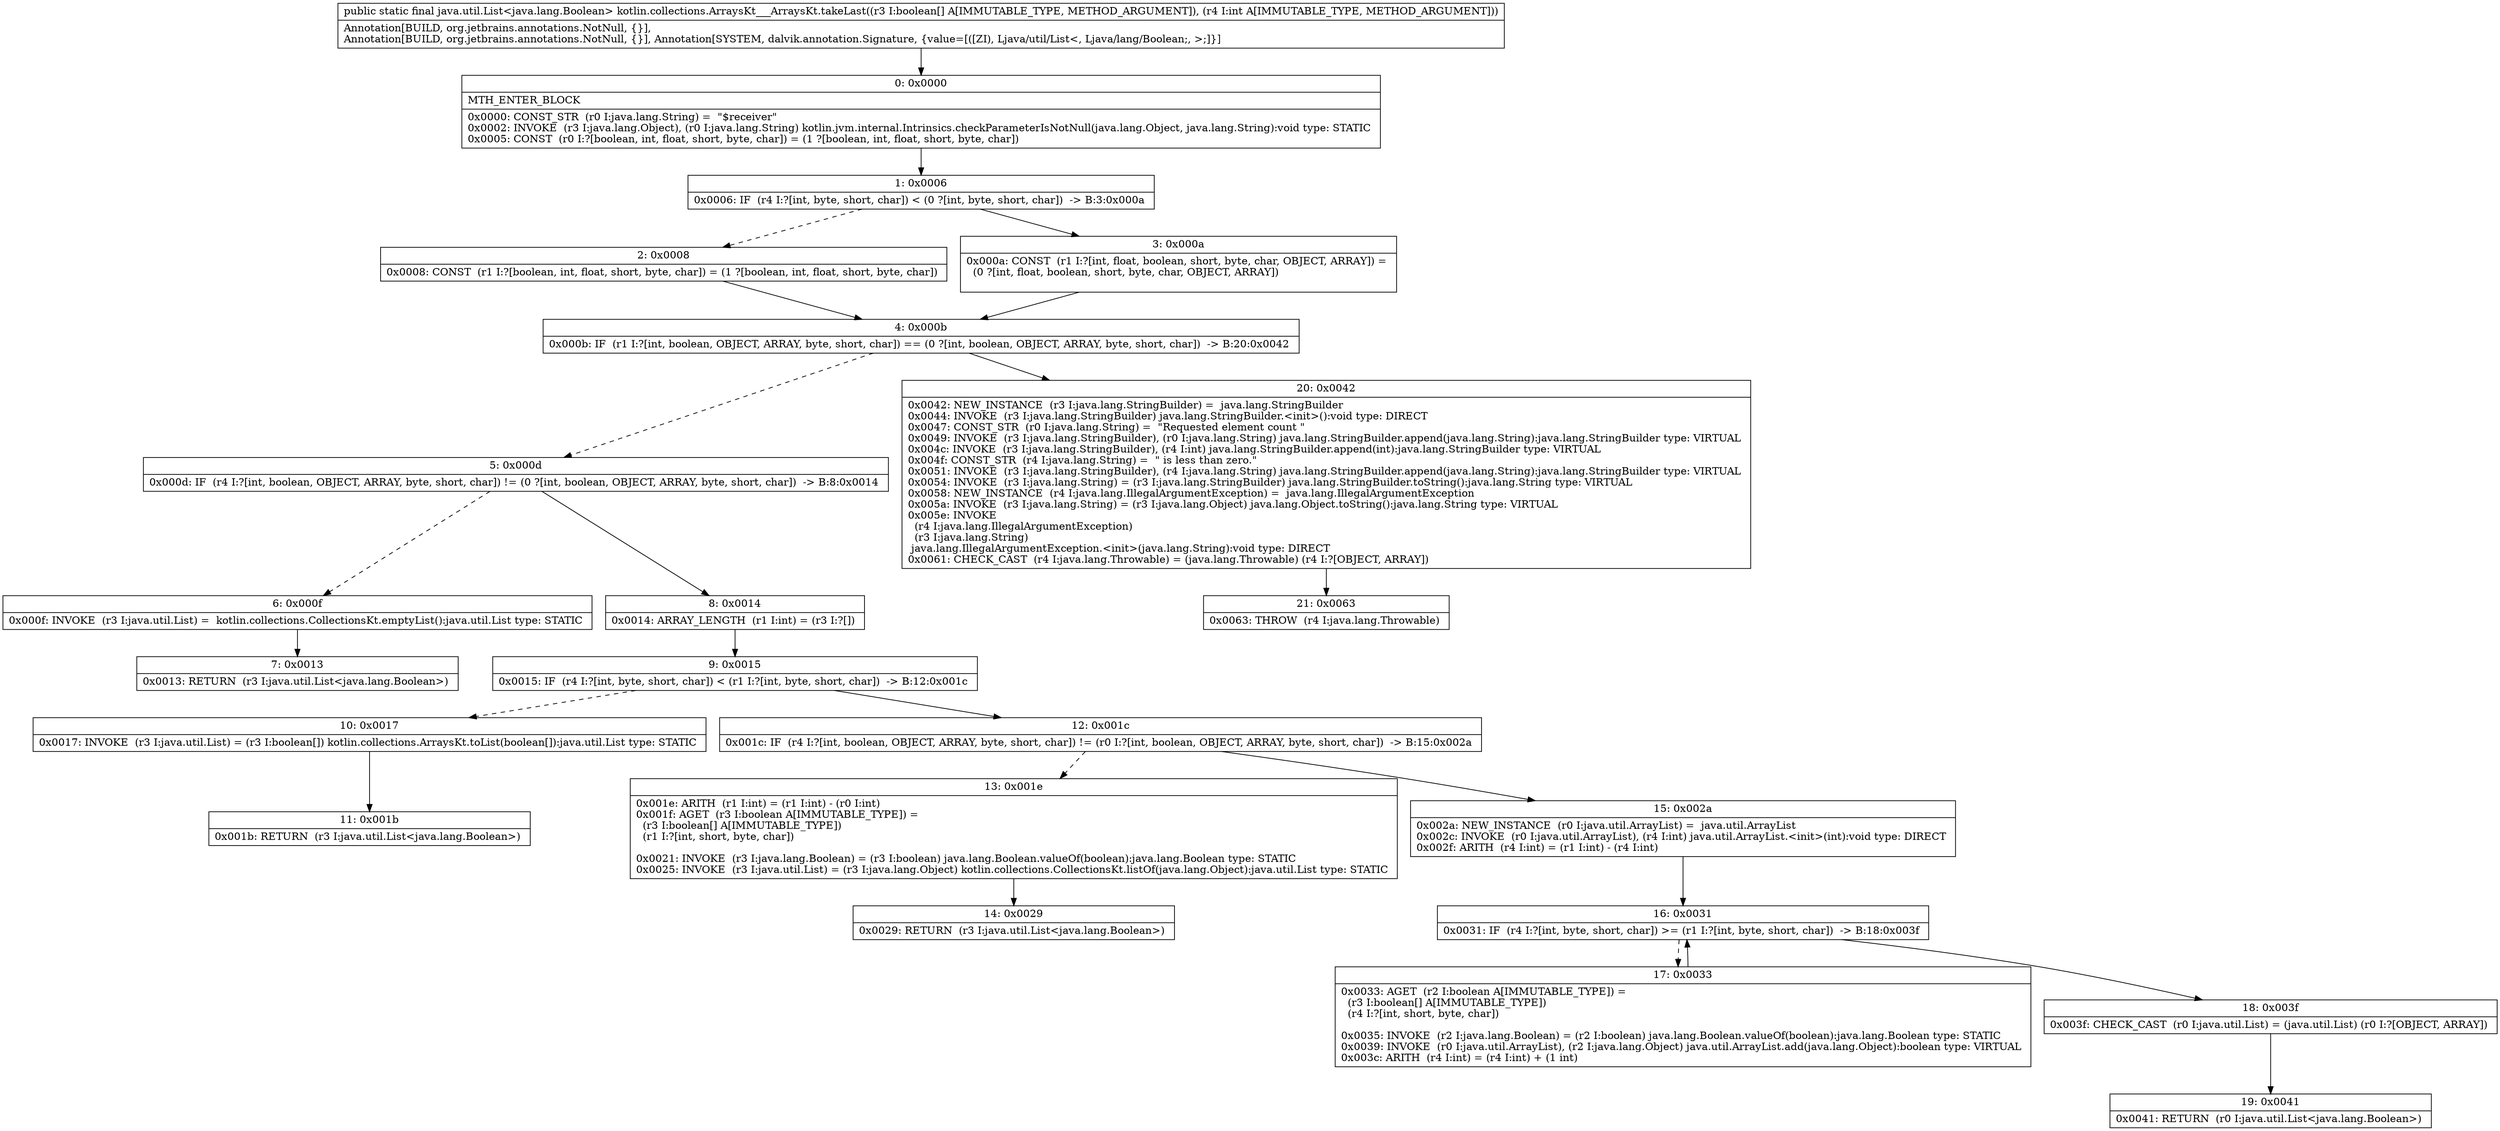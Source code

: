 digraph "CFG forkotlin.collections.ArraysKt___ArraysKt.takeLast([ZI)Ljava\/util\/List;" {
Node_0 [shape=record,label="{0\:\ 0x0000|MTH_ENTER_BLOCK\l|0x0000: CONST_STR  (r0 I:java.lang.String) =  \"$receiver\" \l0x0002: INVOKE  (r3 I:java.lang.Object), (r0 I:java.lang.String) kotlin.jvm.internal.Intrinsics.checkParameterIsNotNull(java.lang.Object, java.lang.String):void type: STATIC \l0x0005: CONST  (r0 I:?[boolean, int, float, short, byte, char]) = (1 ?[boolean, int, float, short, byte, char]) \l}"];
Node_1 [shape=record,label="{1\:\ 0x0006|0x0006: IF  (r4 I:?[int, byte, short, char]) \< (0 ?[int, byte, short, char])  \-\> B:3:0x000a \l}"];
Node_2 [shape=record,label="{2\:\ 0x0008|0x0008: CONST  (r1 I:?[boolean, int, float, short, byte, char]) = (1 ?[boolean, int, float, short, byte, char]) \l}"];
Node_3 [shape=record,label="{3\:\ 0x000a|0x000a: CONST  (r1 I:?[int, float, boolean, short, byte, char, OBJECT, ARRAY]) = \l  (0 ?[int, float, boolean, short, byte, char, OBJECT, ARRAY])\l \l}"];
Node_4 [shape=record,label="{4\:\ 0x000b|0x000b: IF  (r1 I:?[int, boolean, OBJECT, ARRAY, byte, short, char]) == (0 ?[int, boolean, OBJECT, ARRAY, byte, short, char])  \-\> B:20:0x0042 \l}"];
Node_5 [shape=record,label="{5\:\ 0x000d|0x000d: IF  (r4 I:?[int, boolean, OBJECT, ARRAY, byte, short, char]) != (0 ?[int, boolean, OBJECT, ARRAY, byte, short, char])  \-\> B:8:0x0014 \l}"];
Node_6 [shape=record,label="{6\:\ 0x000f|0x000f: INVOKE  (r3 I:java.util.List) =  kotlin.collections.CollectionsKt.emptyList():java.util.List type: STATIC \l}"];
Node_7 [shape=record,label="{7\:\ 0x0013|0x0013: RETURN  (r3 I:java.util.List\<java.lang.Boolean\>) \l}"];
Node_8 [shape=record,label="{8\:\ 0x0014|0x0014: ARRAY_LENGTH  (r1 I:int) = (r3 I:?[]) \l}"];
Node_9 [shape=record,label="{9\:\ 0x0015|0x0015: IF  (r4 I:?[int, byte, short, char]) \< (r1 I:?[int, byte, short, char])  \-\> B:12:0x001c \l}"];
Node_10 [shape=record,label="{10\:\ 0x0017|0x0017: INVOKE  (r3 I:java.util.List) = (r3 I:boolean[]) kotlin.collections.ArraysKt.toList(boolean[]):java.util.List type: STATIC \l}"];
Node_11 [shape=record,label="{11\:\ 0x001b|0x001b: RETURN  (r3 I:java.util.List\<java.lang.Boolean\>) \l}"];
Node_12 [shape=record,label="{12\:\ 0x001c|0x001c: IF  (r4 I:?[int, boolean, OBJECT, ARRAY, byte, short, char]) != (r0 I:?[int, boolean, OBJECT, ARRAY, byte, short, char])  \-\> B:15:0x002a \l}"];
Node_13 [shape=record,label="{13\:\ 0x001e|0x001e: ARITH  (r1 I:int) = (r1 I:int) \- (r0 I:int) \l0x001f: AGET  (r3 I:boolean A[IMMUTABLE_TYPE]) = \l  (r3 I:boolean[] A[IMMUTABLE_TYPE])\l  (r1 I:?[int, short, byte, char])\l \l0x0021: INVOKE  (r3 I:java.lang.Boolean) = (r3 I:boolean) java.lang.Boolean.valueOf(boolean):java.lang.Boolean type: STATIC \l0x0025: INVOKE  (r3 I:java.util.List) = (r3 I:java.lang.Object) kotlin.collections.CollectionsKt.listOf(java.lang.Object):java.util.List type: STATIC \l}"];
Node_14 [shape=record,label="{14\:\ 0x0029|0x0029: RETURN  (r3 I:java.util.List\<java.lang.Boolean\>) \l}"];
Node_15 [shape=record,label="{15\:\ 0x002a|0x002a: NEW_INSTANCE  (r0 I:java.util.ArrayList) =  java.util.ArrayList \l0x002c: INVOKE  (r0 I:java.util.ArrayList), (r4 I:int) java.util.ArrayList.\<init\>(int):void type: DIRECT \l0x002f: ARITH  (r4 I:int) = (r1 I:int) \- (r4 I:int) \l}"];
Node_16 [shape=record,label="{16\:\ 0x0031|0x0031: IF  (r4 I:?[int, byte, short, char]) \>= (r1 I:?[int, byte, short, char])  \-\> B:18:0x003f \l}"];
Node_17 [shape=record,label="{17\:\ 0x0033|0x0033: AGET  (r2 I:boolean A[IMMUTABLE_TYPE]) = \l  (r3 I:boolean[] A[IMMUTABLE_TYPE])\l  (r4 I:?[int, short, byte, char])\l \l0x0035: INVOKE  (r2 I:java.lang.Boolean) = (r2 I:boolean) java.lang.Boolean.valueOf(boolean):java.lang.Boolean type: STATIC \l0x0039: INVOKE  (r0 I:java.util.ArrayList), (r2 I:java.lang.Object) java.util.ArrayList.add(java.lang.Object):boolean type: VIRTUAL \l0x003c: ARITH  (r4 I:int) = (r4 I:int) + (1 int) \l}"];
Node_18 [shape=record,label="{18\:\ 0x003f|0x003f: CHECK_CAST  (r0 I:java.util.List) = (java.util.List) (r0 I:?[OBJECT, ARRAY]) \l}"];
Node_19 [shape=record,label="{19\:\ 0x0041|0x0041: RETURN  (r0 I:java.util.List\<java.lang.Boolean\>) \l}"];
Node_20 [shape=record,label="{20\:\ 0x0042|0x0042: NEW_INSTANCE  (r3 I:java.lang.StringBuilder) =  java.lang.StringBuilder \l0x0044: INVOKE  (r3 I:java.lang.StringBuilder) java.lang.StringBuilder.\<init\>():void type: DIRECT \l0x0047: CONST_STR  (r0 I:java.lang.String) =  \"Requested element count \" \l0x0049: INVOKE  (r3 I:java.lang.StringBuilder), (r0 I:java.lang.String) java.lang.StringBuilder.append(java.lang.String):java.lang.StringBuilder type: VIRTUAL \l0x004c: INVOKE  (r3 I:java.lang.StringBuilder), (r4 I:int) java.lang.StringBuilder.append(int):java.lang.StringBuilder type: VIRTUAL \l0x004f: CONST_STR  (r4 I:java.lang.String) =  \" is less than zero.\" \l0x0051: INVOKE  (r3 I:java.lang.StringBuilder), (r4 I:java.lang.String) java.lang.StringBuilder.append(java.lang.String):java.lang.StringBuilder type: VIRTUAL \l0x0054: INVOKE  (r3 I:java.lang.String) = (r3 I:java.lang.StringBuilder) java.lang.StringBuilder.toString():java.lang.String type: VIRTUAL \l0x0058: NEW_INSTANCE  (r4 I:java.lang.IllegalArgumentException) =  java.lang.IllegalArgumentException \l0x005a: INVOKE  (r3 I:java.lang.String) = (r3 I:java.lang.Object) java.lang.Object.toString():java.lang.String type: VIRTUAL \l0x005e: INVOKE  \l  (r4 I:java.lang.IllegalArgumentException)\l  (r3 I:java.lang.String)\l java.lang.IllegalArgumentException.\<init\>(java.lang.String):void type: DIRECT \l0x0061: CHECK_CAST  (r4 I:java.lang.Throwable) = (java.lang.Throwable) (r4 I:?[OBJECT, ARRAY]) \l}"];
Node_21 [shape=record,label="{21\:\ 0x0063|0x0063: THROW  (r4 I:java.lang.Throwable) \l}"];
MethodNode[shape=record,label="{public static final java.util.List\<java.lang.Boolean\> kotlin.collections.ArraysKt___ArraysKt.takeLast((r3 I:boolean[] A[IMMUTABLE_TYPE, METHOD_ARGUMENT]), (r4 I:int A[IMMUTABLE_TYPE, METHOD_ARGUMENT]))  | Annotation[BUILD, org.jetbrains.annotations.NotNull, \{\}], \lAnnotation[BUILD, org.jetbrains.annotations.NotNull, \{\}], Annotation[SYSTEM, dalvik.annotation.Signature, \{value=[([ZI), Ljava\/util\/List\<, Ljava\/lang\/Boolean;, \>;]\}]\l}"];
MethodNode -> Node_0;
Node_0 -> Node_1;
Node_1 -> Node_2[style=dashed];
Node_1 -> Node_3;
Node_2 -> Node_4;
Node_3 -> Node_4;
Node_4 -> Node_5[style=dashed];
Node_4 -> Node_20;
Node_5 -> Node_6[style=dashed];
Node_5 -> Node_8;
Node_6 -> Node_7;
Node_8 -> Node_9;
Node_9 -> Node_10[style=dashed];
Node_9 -> Node_12;
Node_10 -> Node_11;
Node_12 -> Node_13[style=dashed];
Node_12 -> Node_15;
Node_13 -> Node_14;
Node_15 -> Node_16;
Node_16 -> Node_17[style=dashed];
Node_16 -> Node_18;
Node_17 -> Node_16;
Node_18 -> Node_19;
Node_20 -> Node_21;
}

